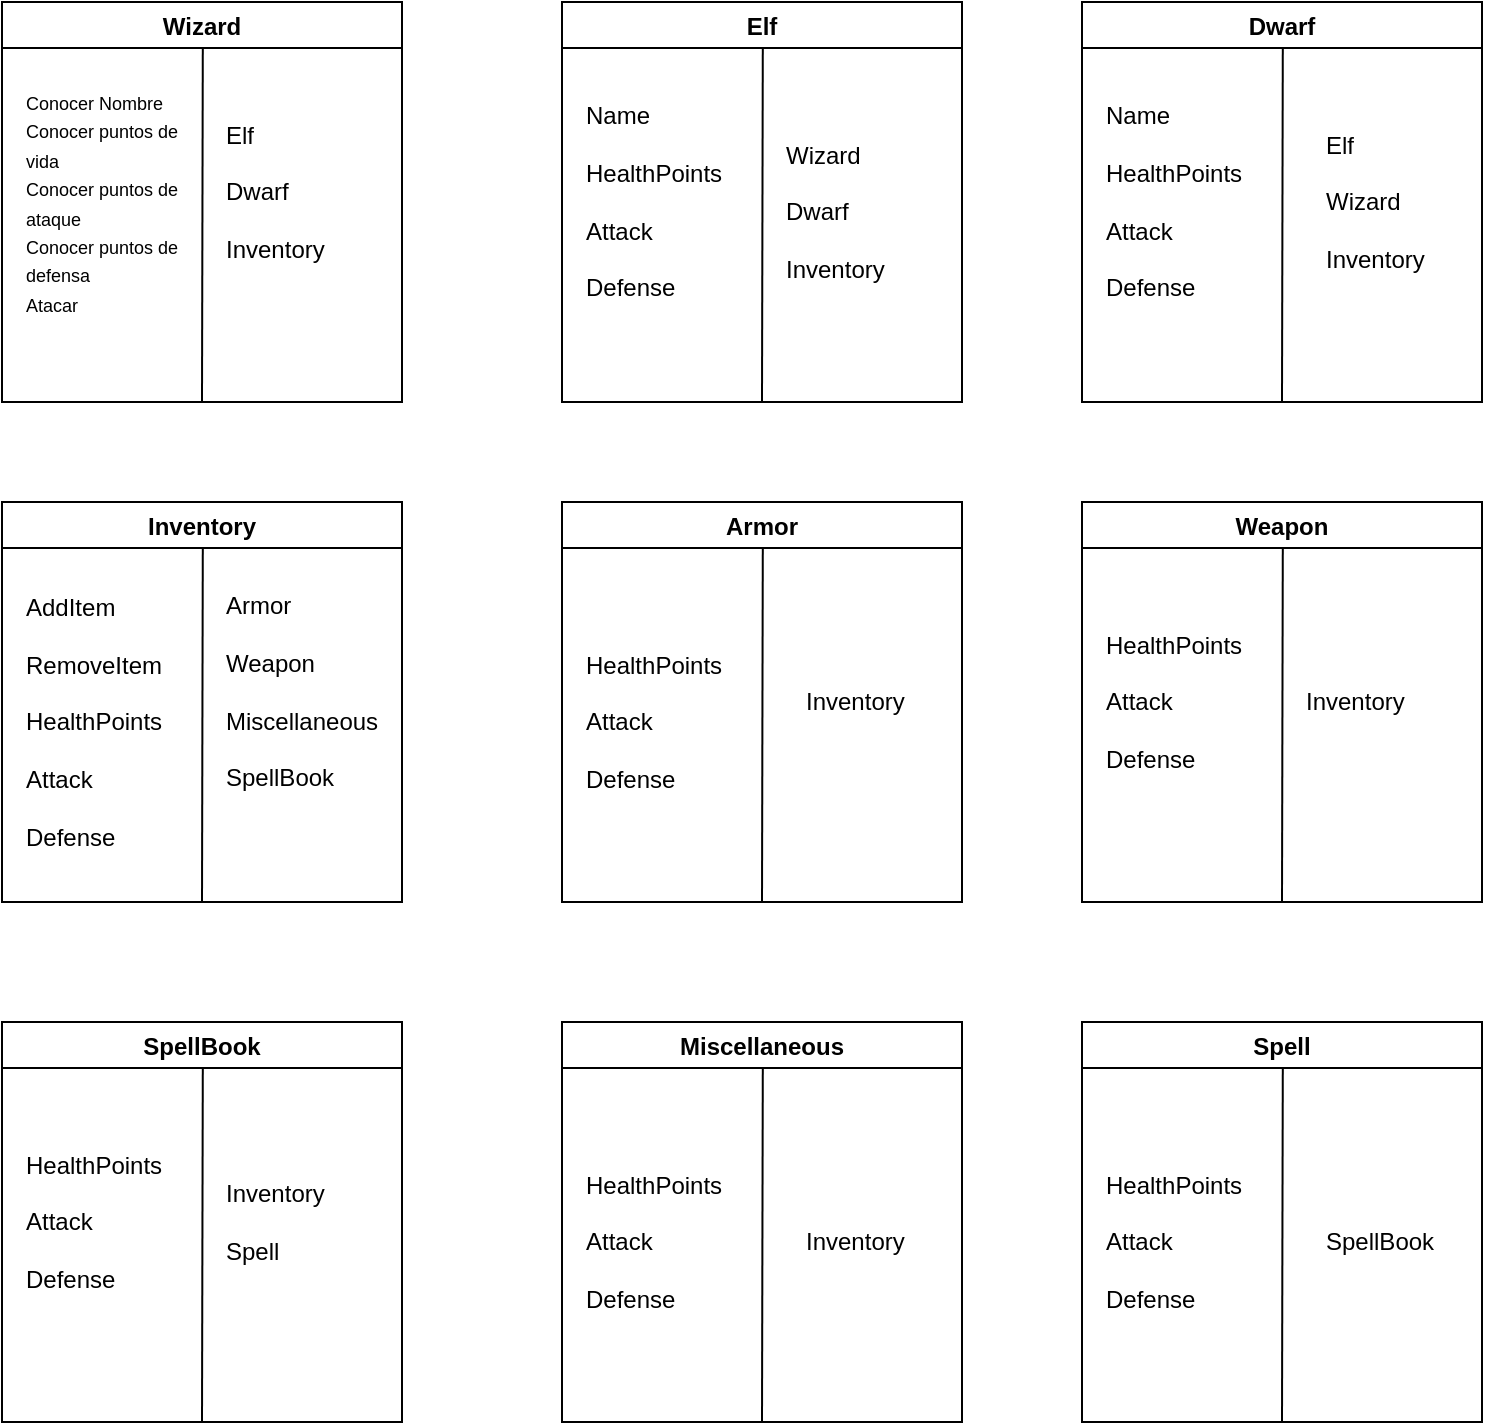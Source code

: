<mxfile>
    <diagram id="Og5VD9N0vXUdqN74VKZp" name="Page-1">
        <mxGraphModel dx="424" dy="316" grid="0" gridSize="10" guides="1" tooltips="1" connect="1" arrows="1" fold="1" page="1" pageScale="1" pageWidth="850" pageHeight="1100" math="0" shadow="0">
            <root>
                <mxCell id="0"/>
                <mxCell id="1" parent="0"/>
                <mxCell id="2" value="Wizard" style="swimlane;" parent="1" vertex="1">
                    <mxGeometry x="20" y="40" width="200" height="200" as="geometry"/>
                </mxCell>
                <mxCell id="29" value="Elf&lt;br&gt;&lt;br&gt;Dwarf&lt;br&gt;&lt;br&gt;Inventory" style="text;html=1;strokeColor=none;fillColor=none;align=left;verticalAlign=middle;whiteSpace=wrap;rounded=0;" parent="2" vertex="1">
                    <mxGeometry x="110" y="40" width="70" height="110" as="geometry"/>
                </mxCell>
                <mxCell id="30" value="&lt;font style=&quot;font-size: 9px&quot;&gt;Conocer Nombre&lt;br&gt;Conocer puntos de vida&lt;br&gt;Conocer puntos de ataque&lt;br&gt;Conocer puntos de defensa&lt;br&gt;Atacar&lt;/font&gt;" style="text;html=1;strokeColor=none;fillColor=none;align=left;verticalAlign=middle;whiteSpace=wrap;rounded=0;" parent="2" vertex="1">
                    <mxGeometry x="10" y="40" width="80" height="120" as="geometry"/>
                </mxCell>
                <mxCell id="5" value="" style="endArrow=none;html=1;exitX=0.5;exitY=1;exitDx=0;exitDy=0;entryX=0.502;entryY=0.115;entryDx=0;entryDy=0;entryPerimeter=0;" parent="1" source="2" target="2" edge="1">
                    <mxGeometry width="50" height="50" relative="1" as="geometry">
                        <mxPoint x="119.76" y="170" as="sourcePoint"/>
                        <mxPoint x="120" y="70" as="targetPoint"/>
                    </mxGeometry>
                </mxCell>
                <mxCell id="8" value="Elf" style="swimlane;" parent="1" vertex="1">
                    <mxGeometry x="300" y="40" width="200" height="200" as="geometry"/>
                </mxCell>
                <mxCell id="31" value="Name&lt;br&gt;&lt;br&gt;HealthPoints&lt;br&gt;&lt;br&gt;Attack&lt;br&gt;&lt;br&gt;Defense" style="text;html=1;strokeColor=none;fillColor=none;align=left;verticalAlign=middle;whiteSpace=wrap;rounded=0;" parent="8" vertex="1">
                    <mxGeometry x="10" y="40" width="70" height="120" as="geometry"/>
                </mxCell>
                <mxCell id="37" value="Wizard&lt;br&gt;&lt;br&gt;Dwarf&lt;br&gt;&lt;br&gt;Inventory" style="text;html=1;strokeColor=none;fillColor=none;align=left;verticalAlign=middle;whiteSpace=wrap;rounded=0;" parent="8" vertex="1">
                    <mxGeometry x="110" y="50" width="70" height="110" as="geometry"/>
                </mxCell>
                <mxCell id="9" value="" style="endArrow=none;html=1;exitX=0.5;exitY=1;exitDx=0;exitDy=0;entryX=0.502;entryY=0.115;entryDx=0;entryDy=0;entryPerimeter=0;" parent="1" source="8" target="8" edge="1">
                    <mxGeometry width="50" height="50" relative="1" as="geometry">
                        <mxPoint x="399.76" y="170" as="sourcePoint"/>
                        <mxPoint x="400" y="70" as="targetPoint"/>
                    </mxGeometry>
                </mxCell>
                <mxCell id="10" value="Dwarf" style="swimlane;startSize=23;" parent="1" vertex="1">
                    <mxGeometry x="560" y="40" width="200" height="200" as="geometry"/>
                </mxCell>
                <mxCell id="32" value="Name&lt;br&gt;&lt;br&gt;HealthPoints&lt;br&gt;&lt;br&gt;Attack&lt;br&gt;&lt;br&gt;Defense" style="text;html=1;strokeColor=none;fillColor=none;align=left;verticalAlign=middle;whiteSpace=wrap;rounded=0;" parent="10" vertex="1">
                    <mxGeometry x="10" y="40" width="70" height="120" as="geometry"/>
                </mxCell>
                <mxCell id="38" value="Elf&lt;br&gt;&lt;br&gt;Wizard&lt;br&gt;&lt;br&gt;Inventory" style="text;html=1;strokeColor=none;fillColor=none;align=left;verticalAlign=middle;whiteSpace=wrap;rounded=0;" parent="10" vertex="1">
                    <mxGeometry x="120" y="45" width="70" height="110" as="geometry"/>
                </mxCell>
                <mxCell id="11" value="" style="endArrow=none;html=1;exitX=0.5;exitY=1;exitDx=0;exitDy=0;entryX=0.502;entryY=0.115;entryDx=0;entryDy=0;entryPerimeter=0;" parent="1" source="10" target="10" edge="1">
                    <mxGeometry width="50" height="50" relative="1" as="geometry">
                        <mxPoint x="659.76" y="170" as="sourcePoint"/>
                        <mxPoint x="660" y="70" as="targetPoint"/>
                    </mxGeometry>
                </mxCell>
                <mxCell id="12" value="Inventory" style="swimlane;" parent="1" vertex="1">
                    <mxGeometry x="20" y="290" width="200" height="200" as="geometry"/>
                </mxCell>
                <mxCell id="25" value="Armor&lt;br&gt;&lt;br&gt;Weapon&lt;br&gt;&lt;br&gt;Miscellaneous&lt;br&gt;&lt;br&gt;SpellBook" style="text;html=1;strokeColor=none;fillColor=none;align=left;verticalAlign=middle;whiteSpace=wrap;rounded=0;" parent="12" vertex="1">
                    <mxGeometry x="110" y="40" width="80" height="110" as="geometry"/>
                </mxCell>
                <mxCell id="28" value="AddItem&lt;br&gt;&lt;br&gt;RemoveItem&lt;br&gt;&lt;br&gt;HealthPoints&lt;br&gt;&lt;br&gt;Attack&lt;br&gt;&lt;br&gt;Defense" style="text;html=1;strokeColor=none;fillColor=none;align=left;verticalAlign=middle;whiteSpace=wrap;rounded=0;" parent="12" vertex="1">
                    <mxGeometry x="10" y="40" width="70" height="140" as="geometry"/>
                </mxCell>
                <mxCell id="13" value="" style="endArrow=none;html=1;exitX=0.5;exitY=1;exitDx=0;exitDy=0;entryX=0.502;entryY=0.115;entryDx=0;entryDy=0;entryPerimeter=0;" parent="1" source="12" target="12" edge="1">
                    <mxGeometry width="50" height="50" relative="1" as="geometry">
                        <mxPoint x="119.76" y="420" as="sourcePoint"/>
                        <mxPoint x="120" y="320" as="targetPoint"/>
                    </mxGeometry>
                </mxCell>
                <mxCell id="14" value="Armor" style="swimlane;" parent="1" vertex="1">
                    <mxGeometry x="300" y="290" width="200" height="200" as="geometry"/>
                </mxCell>
                <mxCell id="33" value="HealthPoints&lt;br&gt;&lt;br&gt;Attack&lt;br&gt;&lt;br&gt;Defense" style="text;html=1;strokeColor=none;fillColor=none;align=left;verticalAlign=middle;whiteSpace=wrap;rounded=0;" parent="14" vertex="1">
                    <mxGeometry x="10" y="60" width="70" height="100" as="geometry"/>
                </mxCell>
                <mxCell id="42" value="Inventory" style="text;html=1;strokeColor=none;fillColor=none;align=left;verticalAlign=middle;whiteSpace=wrap;rounded=0;" parent="14" vertex="1">
                    <mxGeometry x="120" y="72.5" width="70" height="55" as="geometry"/>
                </mxCell>
                <mxCell id="15" value="" style="endArrow=none;html=1;exitX=0.5;exitY=1;exitDx=0;exitDy=0;entryX=0.502;entryY=0.115;entryDx=0;entryDy=0;entryPerimeter=0;" parent="1" source="14" target="14" edge="1">
                    <mxGeometry width="50" height="50" relative="1" as="geometry">
                        <mxPoint x="399.76" y="420" as="sourcePoint"/>
                        <mxPoint x="400" y="320" as="targetPoint"/>
                    </mxGeometry>
                </mxCell>
                <mxCell id="16" value="Weapon" style="swimlane;" parent="1" vertex="1">
                    <mxGeometry x="560" y="290" width="200" height="200" as="geometry"/>
                </mxCell>
                <mxCell id="34" value="HealthPoints&lt;br&gt;&lt;br&gt;Attack&lt;br&gt;&lt;br&gt;Defense" style="text;html=1;strokeColor=none;fillColor=none;align=left;verticalAlign=middle;whiteSpace=wrap;rounded=0;" parent="16" vertex="1">
                    <mxGeometry x="10" y="50" width="70" height="100" as="geometry"/>
                </mxCell>
                <mxCell id="43" value="Inventory" style="text;html=1;strokeColor=none;fillColor=none;align=left;verticalAlign=middle;whiteSpace=wrap;rounded=0;" parent="16" vertex="1">
                    <mxGeometry x="110" y="72.5" width="70" height="55" as="geometry"/>
                </mxCell>
                <mxCell id="17" value="" style="endArrow=none;html=1;exitX=0.5;exitY=1;exitDx=0;exitDy=0;entryX=0.502;entryY=0.115;entryDx=0;entryDy=0;entryPerimeter=0;" parent="1" source="16" target="16" edge="1">
                    <mxGeometry width="50" height="50" relative="1" as="geometry">
                        <mxPoint x="659.76" y="420" as="sourcePoint"/>
                        <mxPoint x="660" y="320" as="targetPoint"/>
                    </mxGeometry>
                </mxCell>
                <mxCell id="18" value="SpellBook" style="swimlane;" parent="1" vertex="1">
                    <mxGeometry x="20" y="550" width="200" height="200" as="geometry"/>
                </mxCell>
                <mxCell id="35" value="HealthPoints&lt;br&gt;&lt;br&gt;Attack&lt;br&gt;&lt;br&gt;Defense" style="text;html=1;strokeColor=none;fillColor=none;align=left;verticalAlign=middle;whiteSpace=wrap;rounded=0;" parent="18" vertex="1">
                    <mxGeometry x="10" y="50" width="70" height="100" as="geometry"/>
                </mxCell>
                <mxCell id="44" value="Inventory&lt;br&gt;&lt;br&gt;Spell" style="text;html=1;strokeColor=none;fillColor=none;align=left;verticalAlign=middle;whiteSpace=wrap;rounded=0;" parent="18" vertex="1">
                    <mxGeometry x="110" y="72.5" width="70" height="55" as="geometry"/>
                </mxCell>
                <mxCell id="19" value="" style="endArrow=none;html=1;exitX=0.5;exitY=1;exitDx=0;exitDy=0;entryX=0.502;entryY=0.115;entryDx=0;entryDy=0;entryPerimeter=0;" parent="1" source="18" target="18" edge="1">
                    <mxGeometry width="50" height="50" relative="1" as="geometry">
                        <mxPoint x="119.76" y="680" as="sourcePoint"/>
                        <mxPoint x="120" y="580" as="targetPoint"/>
                    </mxGeometry>
                </mxCell>
                <mxCell id="39" value="Miscellaneous" style="swimlane;" parent="1" vertex="1">
                    <mxGeometry x="300" y="550" width="200" height="200" as="geometry"/>
                </mxCell>
                <mxCell id="40" value="HealthPoints&lt;br&gt;&lt;br&gt;Attack&lt;br&gt;&lt;br&gt;Defense" style="text;html=1;strokeColor=none;fillColor=none;align=left;verticalAlign=middle;whiteSpace=wrap;rounded=0;" parent="39" vertex="1">
                    <mxGeometry x="10" y="60" width="70" height="100" as="geometry"/>
                </mxCell>
                <mxCell id="45" value="Inventory" style="text;html=1;strokeColor=none;fillColor=none;align=left;verticalAlign=middle;whiteSpace=wrap;rounded=0;" parent="39" vertex="1">
                    <mxGeometry x="120" y="82.5" width="70" height="55" as="geometry"/>
                </mxCell>
                <mxCell id="41" value="" style="endArrow=none;html=1;exitX=0.5;exitY=1;exitDx=0;exitDy=0;entryX=0.502;entryY=0.115;entryDx=0;entryDy=0;entryPerimeter=0;" parent="1" source="39" target="39" edge="1">
                    <mxGeometry width="50" height="50" relative="1" as="geometry">
                        <mxPoint x="399.76" y="680" as="sourcePoint"/>
                        <mxPoint x="400" y="580" as="targetPoint"/>
                    </mxGeometry>
                </mxCell>
                <mxCell id="46" value="Spell" style="swimlane;" parent="1" vertex="1">
                    <mxGeometry x="560" y="550" width="200" height="200" as="geometry"/>
                </mxCell>
                <mxCell id="47" value="HealthPoints&lt;br&gt;&lt;br&gt;Attack&lt;br&gt;&lt;br&gt;Defense" style="text;html=1;strokeColor=none;fillColor=none;align=left;verticalAlign=middle;whiteSpace=wrap;rounded=0;" parent="46" vertex="1">
                    <mxGeometry x="10" y="60" width="70" height="100" as="geometry"/>
                </mxCell>
                <mxCell id="48" value="SpellBook" style="text;html=1;strokeColor=none;fillColor=none;align=left;verticalAlign=middle;whiteSpace=wrap;rounded=0;" parent="46" vertex="1">
                    <mxGeometry x="120" y="82.5" width="70" height="55" as="geometry"/>
                </mxCell>
                <mxCell id="49" value="" style="endArrow=none;html=1;exitX=0.5;exitY=1;exitDx=0;exitDy=0;entryX=0.502;entryY=0.115;entryDx=0;entryDy=0;entryPerimeter=0;" parent="1" source="46" target="46" edge="1">
                    <mxGeometry width="50" height="50" relative="1" as="geometry">
                        <mxPoint x="409.76" y="690" as="sourcePoint"/>
                        <mxPoint x="410" y="590" as="targetPoint"/>
                    </mxGeometry>
                </mxCell>
            </root>
        </mxGraphModel>
    </diagram>
</mxfile>